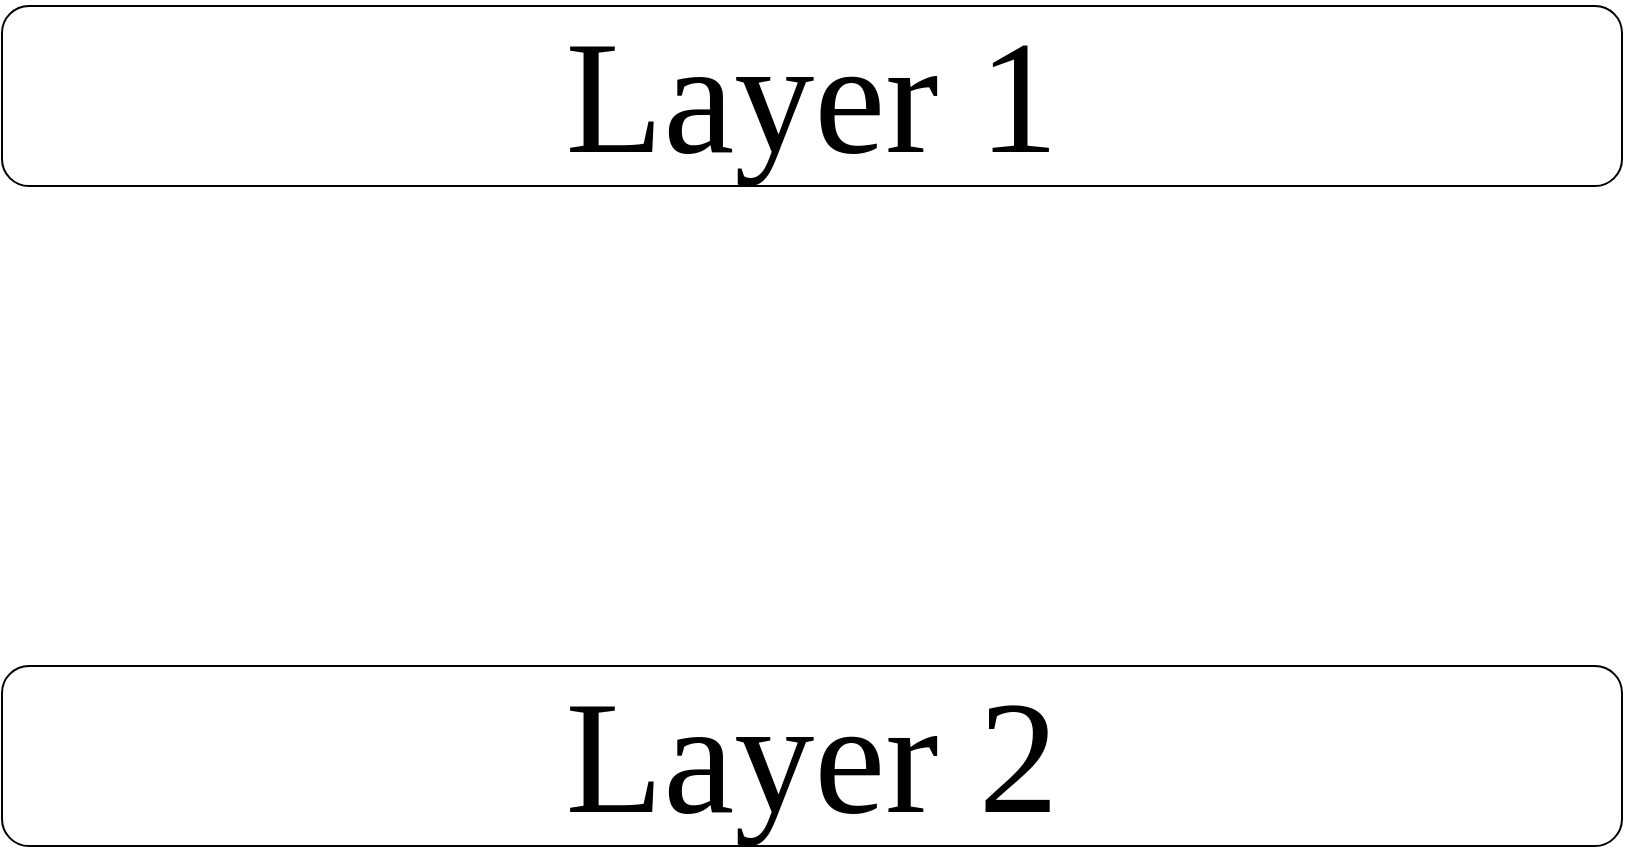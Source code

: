 <mxfile version="28.1.0">
  <diagram name="第 1 页" id="T9pxBE5IBgKllSfxurPP">
    <mxGraphModel dx="2936" dy="2360" grid="1" gridSize="10" guides="1" tooltips="1" connect="1" arrows="1" fold="1" page="1" pageScale="1" pageWidth="827" pageHeight="1169" math="0" shadow="0">
      <root>
        <mxCell id="0" />
        <mxCell id="1" parent="0" />
        <mxCell id="SlmCnSXpyHfHbI5BVayt-1" value="Layer 1" style="rounded=1;whiteSpace=wrap;html=1;fontFamily=Times New Roman;fontSize=80;" vertex="1" parent="1">
          <mxGeometry x="17" y="400" width="810" height="90" as="geometry" />
        </mxCell>
        <mxCell id="SlmCnSXpyHfHbI5BVayt-2" value="Layer 2" style="rounded=1;whiteSpace=wrap;html=1;fontFamily=Times New Roman;fontSize=80;" vertex="1" parent="1">
          <mxGeometry x="17" y="730" width="810" height="90" as="geometry" />
        </mxCell>
      </root>
    </mxGraphModel>
  </diagram>
</mxfile>
